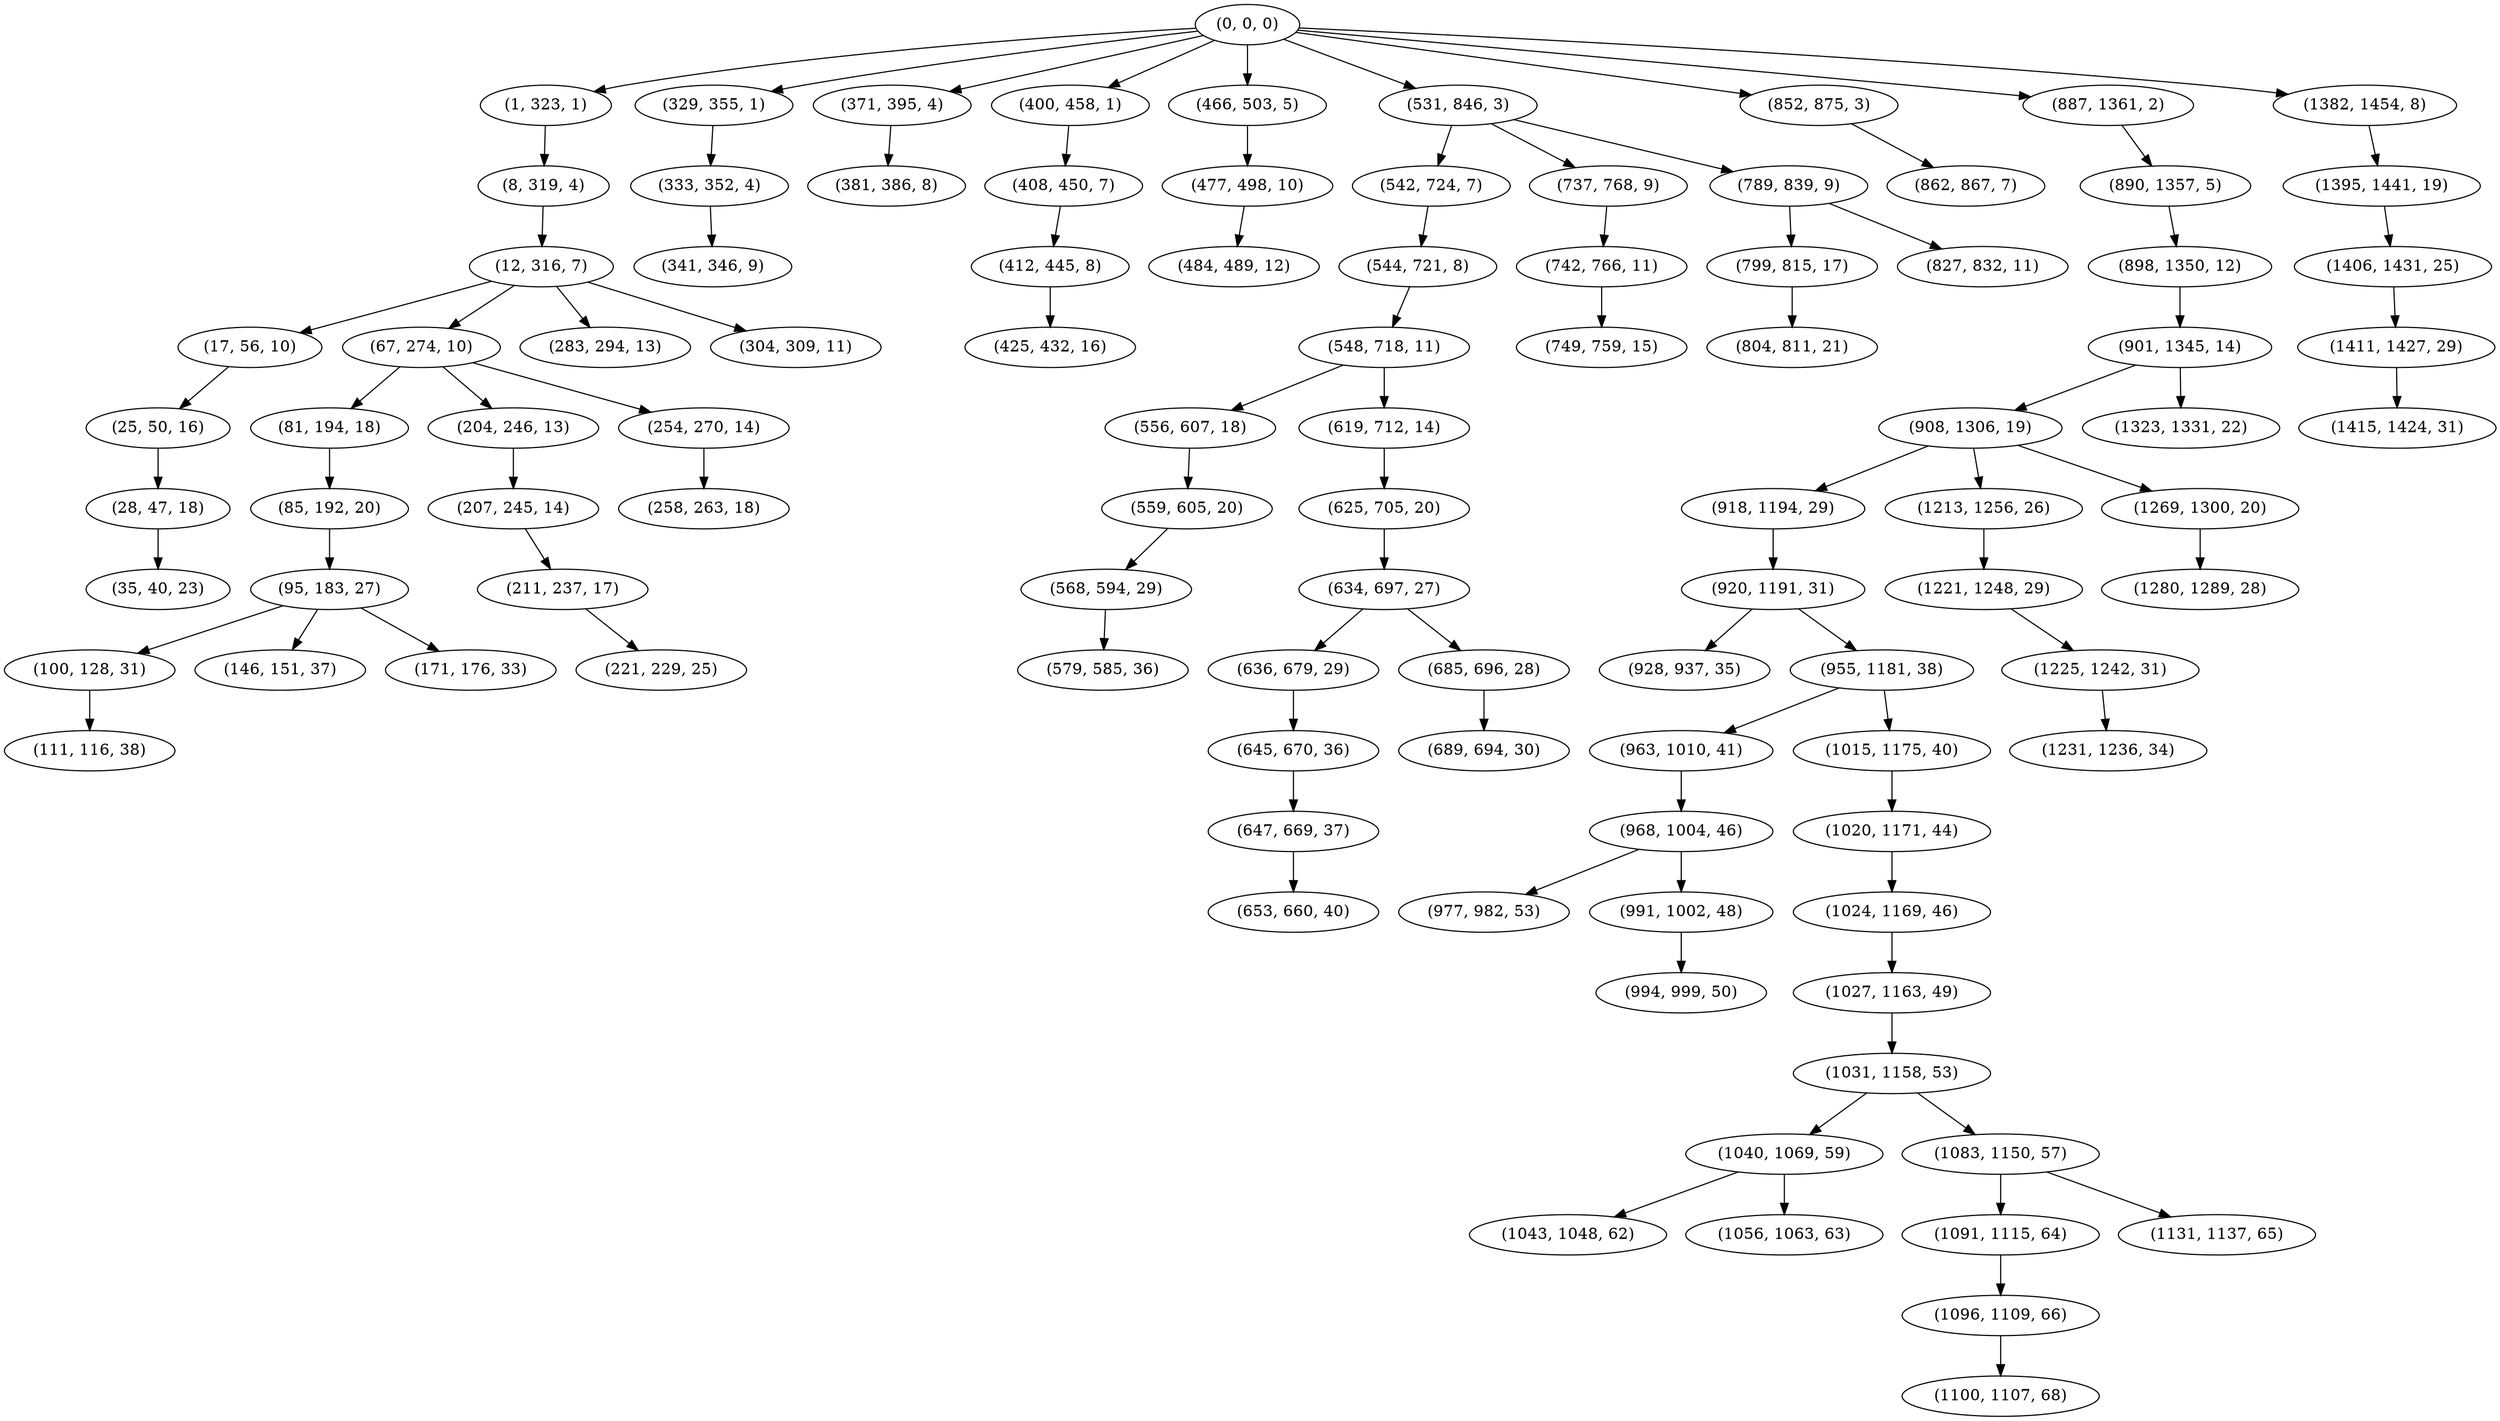 digraph tree {
    "(0, 0, 0)";
    "(1, 323, 1)";
    "(8, 319, 4)";
    "(12, 316, 7)";
    "(17, 56, 10)";
    "(25, 50, 16)";
    "(28, 47, 18)";
    "(35, 40, 23)";
    "(67, 274, 10)";
    "(81, 194, 18)";
    "(85, 192, 20)";
    "(95, 183, 27)";
    "(100, 128, 31)";
    "(111, 116, 38)";
    "(146, 151, 37)";
    "(171, 176, 33)";
    "(204, 246, 13)";
    "(207, 245, 14)";
    "(211, 237, 17)";
    "(221, 229, 25)";
    "(254, 270, 14)";
    "(258, 263, 18)";
    "(283, 294, 13)";
    "(304, 309, 11)";
    "(329, 355, 1)";
    "(333, 352, 4)";
    "(341, 346, 9)";
    "(371, 395, 4)";
    "(381, 386, 8)";
    "(400, 458, 1)";
    "(408, 450, 7)";
    "(412, 445, 8)";
    "(425, 432, 16)";
    "(466, 503, 5)";
    "(477, 498, 10)";
    "(484, 489, 12)";
    "(531, 846, 3)";
    "(542, 724, 7)";
    "(544, 721, 8)";
    "(548, 718, 11)";
    "(556, 607, 18)";
    "(559, 605, 20)";
    "(568, 594, 29)";
    "(579, 585, 36)";
    "(619, 712, 14)";
    "(625, 705, 20)";
    "(634, 697, 27)";
    "(636, 679, 29)";
    "(645, 670, 36)";
    "(647, 669, 37)";
    "(653, 660, 40)";
    "(685, 696, 28)";
    "(689, 694, 30)";
    "(737, 768, 9)";
    "(742, 766, 11)";
    "(749, 759, 15)";
    "(789, 839, 9)";
    "(799, 815, 17)";
    "(804, 811, 21)";
    "(827, 832, 11)";
    "(852, 875, 3)";
    "(862, 867, 7)";
    "(887, 1361, 2)";
    "(890, 1357, 5)";
    "(898, 1350, 12)";
    "(901, 1345, 14)";
    "(908, 1306, 19)";
    "(918, 1194, 29)";
    "(920, 1191, 31)";
    "(928, 937, 35)";
    "(955, 1181, 38)";
    "(963, 1010, 41)";
    "(968, 1004, 46)";
    "(977, 982, 53)";
    "(991, 1002, 48)";
    "(994, 999, 50)";
    "(1015, 1175, 40)";
    "(1020, 1171, 44)";
    "(1024, 1169, 46)";
    "(1027, 1163, 49)";
    "(1031, 1158, 53)";
    "(1040, 1069, 59)";
    "(1043, 1048, 62)";
    "(1056, 1063, 63)";
    "(1083, 1150, 57)";
    "(1091, 1115, 64)";
    "(1096, 1109, 66)";
    "(1100, 1107, 68)";
    "(1131, 1137, 65)";
    "(1213, 1256, 26)";
    "(1221, 1248, 29)";
    "(1225, 1242, 31)";
    "(1231, 1236, 34)";
    "(1269, 1300, 20)";
    "(1280, 1289, 28)";
    "(1323, 1331, 22)";
    "(1382, 1454, 8)";
    "(1395, 1441, 19)";
    "(1406, 1431, 25)";
    "(1411, 1427, 29)";
    "(1415, 1424, 31)";
    "(0, 0, 0)" -> "(1, 323, 1)";
    "(0, 0, 0)" -> "(329, 355, 1)";
    "(0, 0, 0)" -> "(371, 395, 4)";
    "(0, 0, 0)" -> "(400, 458, 1)";
    "(0, 0, 0)" -> "(466, 503, 5)";
    "(0, 0, 0)" -> "(531, 846, 3)";
    "(0, 0, 0)" -> "(852, 875, 3)";
    "(0, 0, 0)" -> "(887, 1361, 2)";
    "(0, 0, 0)" -> "(1382, 1454, 8)";
    "(1, 323, 1)" -> "(8, 319, 4)";
    "(8, 319, 4)" -> "(12, 316, 7)";
    "(12, 316, 7)" -> "(17, 56, 10)";
    "(12, 316, 7)" -> "(67, 274, 10)";
    "(12, 316, 7)" -> "(283, 294, 13)";
    "(12, 316, 7)" -> "(304, 309, 11)";
    "(17, 56, 10)" -> "(25, 50, 16)";
    "(25, 50, 16)" -> "(28, 47, 18)";
    "(28, 47, 18)" -> "(35, 40, 23)";
    "(67, 274, 10)" -> "(81, 194, 18)";
    "(67, 274, 10)" -> "(204, 246, 13)";
    "(67, 274, 10)" -> "(254, 270, 14)";
    "(81, 194, 18)" -> "(85, 192, 20)";
    "(85, 192, 20)" -> "(95, 183, 27)";
    "(95, 183, 27)" -> "(100, 128, 31)";
    "(95, 183, 27)" -> "(146, 151, 37)";
    "(95, 183, 27)" -> "(171, 176, 33)";
    "(100, 128, 31)" -> "(111, 116, 38)";
    "(204, 246, 13)" -> "(207, 245, 14)";
    "(207, 245, 14)" -> "(211, 237, 17)";
    "(211, 237, 17)" -> "(221, 229, 25)";
    "(254, 270, 14)" -> "(258, 263, 18)";
    "(329, 355, 1)" -> "(333, 352, 4)";
    "(333, 352, 4)" -> "(341, 346, 9)";
    "(371, 395, 4)" -> "(381, 386, 8)";
    "(400, 458, 1)" -> "(408, 450, 7)";
    "(408, 450, 7)" -> "(412, 445, 8)";
    "(412, 445, 8)" -> "(425, 432, 16)";
    "(466, 503, 5)" -> "(477, 498, 10)";
    "(477, 498, 10)" -> "(484, 489, 12)";
    "(531, 846, 3)" -> "(542, 724, 7)";
    "(531, 846, 3)" -> "(737, 768, 9)";
    "(531, 846, 3)" -> "(789, 839, 9)";
    "(542, 724, 7)" -> "(544, 721, 8)";
    "(544, 721, 8)" -> "(548, 718, 11)";
    "(548, 718, 11)" -> "(556, 607, 18)";
    "(548, 718, 11)" -> "(619, 712, 14)";
    "(556, 607, 18)" -> "(559, 605, 20)";
    "(559, 605, 20)" -> "(568, 594, 29)";
    "(568, 594, 29)" -> "(579, 585, 36)";
    "(619, 712, 14)" -> "(625, 705, 20)";
    "(625, 705, 20)" -> "(634, 697, 27)";
    "(634, 697, 27)" -> "(636, 679, 29)";
    "(634, 697, 27)" -> "(685, 696, 28)";
    "(636, 679, 29)" -> "(645, 670, 36)";
    "(645, 670, 36)" -> "(647, 669, 37)";
    "(647, 669, 37)" -> "(653, 660, 40)";
    "(685, 696, 28)" -> "(689, 694, 30)";
    "(737, 768, 9)" -> "(742, 766, 11)";
    "(742, 766, 11)" -> "(749, 759, 15)";
    "(789, 839, 9)" -> "(799, 815, 17)";
    "(789, 839, 9)" -> "(827, 832, 11)";
    "(799, 815, 17)" -> "(804, 811, 21)";
    "(852, 875, 3)" -> "(862, 867, 7)";
    "(887, 1361, 2)" -> "(890, 1357, 5)";
    "(890, 1357, 5)" -> "(898, 1350, 12)";
    "(898, 1350, 12)" -> "(901, 1345, 14)";
    "(901, 1345, 14)" -> "(908, 1306, 19)";
    "(901, 1345, 14)" -> "(1323, 1331, 22)";
    "(908, 1306, 19)" -> "(918, 1194, 29)";
    "(908, 1306, 19)" -> "(1213, 1256, 26)";
    "(908, 1306, 19)" -> "(1269, 1300, 20)";
    "(918, 1194, 29)" -> "(920, 1191, 31)";
    "(920, 1191, 31)" -> "(928, 937, 35)";
    "(920, 1191, 31)" -> "(955, 1181, 38)";
    "(955, 1181, 38)" -> "(963, 1010, 41)";
    "(955, 1181, 38)" -> "(1015, 1175, 40)";
    "(963, 1010, 41)" -> "(968, 1004, 46)";
    "(968, 1004, 46)" -> "(977, 982, 53)";
    "(968, 1004, 46)" -> "(991, 1002, 48)";
    "(991, 1002, 48)" -> "(994, 999, 50)";
    "(1015, 1175, 40)" -> "(1020, 1171, 44)";
    "(1020, 1171, 44)" -> "(1024, 1169, 46)";
    "(1024, 1169, 46)" -> "(1027, 1163, 49)";
    "(1027, 1163, 49)" -> "(1031, 1158, 53)";
    "(1031, 1158, 53)" -> "(1040, 1069, 59)";
    "(1031, 1158, 53)" -> "(1083, 1150, 57)";
    "(1040, 1069, 59)" -> "(1043, 1048, 62)";
    "(1040, 1069, 59)" -> "(1056, 1063, 63)";
    "(1083, 1150, 57)" -> "(1091, 1115, 64)";
    "(1083, 1150, 57)" -> "(1131, 1137, 65)";
    "(1091, 1115, 64)" -> "(1096, 1109, 66)";
    "(1096, 1109, 66)" -> "(1100, 1107, 68)";
    "(1213, 1256, 26)" -> "(1221, 1248, 29)";
    "(1221, 1248, 29)" -> "(1225, 1242, 31)";
    "(1225, 1242, 31)" -> "(1231, 1236, 34)";
    "(1269, 1300, 20)" -> "(1280, 1289, 28)";
    "(1382, 1454, 8)" -> "(1395, 1441, 19)";
    "(1395, 1441, 19)" -> "(1406, 1431, 25)";
    "(1406, 1431, 25)" -> "(1411, 1427, 29)";
    "(1411, 1427, 29)" -> "(1415, 1424, 31)";
}
